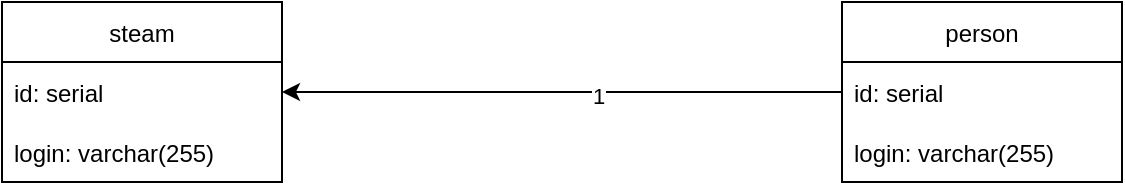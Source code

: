 <mxfile version="16.5.1" type="device"><diagram id="pSSkAsUU1GgBH6P7g-8c" name="Страница 1"><mxGraphModel dx="1102" dy="859" grid="1" gridSize="10" guides="1" tooltips="1" connect="1" arrows="1" fold="1" page="1" pageScale="1" pageWidth="827" pageHeight="1169" math="0" shadow="0"><root><mxCell id="0"/><mxCell id="1" parent="0"/><mxCell id="Lm4g5eSPmZ4v9wAOjNG8-5" value="steam" style="swimlane;fontStyle=0;childLayout=stackLayout;horizontal=1;startSize=30;horizontalStack=0;resizeParent=1;resizeParentMax=0;resizeLast=0;collapsible=1;marginBottom=0;" vertex="1" parent="1"><mxGeometry x="140" y="410" width="140" height="90" as="geometry"/></mxCell><mxCell id="Lm4g5eSPmZ4v9wAOjNG8-6" value="id: serial" style="text;strokeColor=none;fillColor=none;align=left;verticalAlign=middle;spacingLeft=4;spacingRight=4;overflow=hidden;points=[[0,0.5],[1,0.5]];portConstraint=eastwest;rotatable=0;" vertex="1" parent="Lm4g5eSPmZ4v9wAOjNG8-5"><mxGeometry y="30" width="140" height="30" as="geometry"/></mxCell><mxCell id="Lm4g5eSPmZ4v9wAOjNG8-7" value="login: varchar(255)" style="text;strokeColor=none;fillColor=none;align=left;verticalAlign=middle;spacingLeft=4;spacingRight=4;overflow=hidden;points=[[0,0.5],[1,0.5]];portConstraint=eastwest;rotatable=0;" vertex="1" parent="Lm4g5eSPmZ4v9wAOjNG8-5"><mxGeometry y="60" width="140" height="30" as="geometry"/></mxCell><mxCell id="Lm4g5eSPmZ4v9wAOjNG8-13" style="edgeStyle=orthogonalEdgeStyle;rounded=0;orthogonalLoop=1;jettySize=auto;html=1;entryX=1;entryY=0.5;entryDx=0;entryDy=0;" edge="1" parent="1" source="Lm4g5eSPmZ4v9wAOjNG8-9" target="Lm4g5eSPmZ4v9wAOjNG8-6"><mxGeometry relative="1" as="geometry"/></mxCell><mxCell id="Lm4g5eSPmZ4v9wAOjNG8-14" value="1" style="edgeLabel;html=1;align=center;verticalAlign=middle;resizable=0;points=[];" vertex="1" connectable="0" parent="Lm4g5eSPmZ4v9wAOjNG8-13"><mxGeometry x="-0.129" y="2" relative="1" as="geometry"><mxPoint as="offset"/></mxGeometry></mxCell><mxCell id="Lm4g5eSPmZ4v9wAOjNG8-9" value="person" style="swimlane;fontStyle=0;childLayout=stackLayout;horizontal=1;startSize=30;horizontalStack=0;resizeParent=1;resizeParentMax=0;resizeLast=0;collapsible=1;marginBottom=0;" vertex="1" parent="1"><mxGeometry x="560" y="410" width="140" height="90" as="geometry"/></mxCell><mxCell id="Lm4g5eSPmZ4v9wAOjNG8-10" value="id: serial" style="text;strokeColor=none;fillColor=none;align=left;verticalAlign=middle;spacingLeft=4;spacingRight=4;overflow=hidden;points=[[0,0.5],[1,0.5]];portConstraint=eastwest;rotatable=0;" vertex="1" parent="Lm4g5eSPmZ4v9wAOjNG8-9"><mxGeometry y="30" width="140" height="30" as="geometry"/></mxCell><mxCell id="Lm4g5eSPmZ4v9wAOjNG8-11" value="login: varchar(255)" style="text;strokeColor=none;fillColor=none;align=left;verticalAlign=middle;spacingLeft=4;spacingRight=4;overflow=hidden;points=[[0,0.5],[1,0.5]];portConstraint=eastwest;rotatable=0;" vertex="1" parent="Lm4g5eSPmZ4v9wAOjNG8-9"><mxGeometry y="60" width="140" height="30" as="geometry"/></mxCell></root></mxGraphModel></diagram></mxfile>